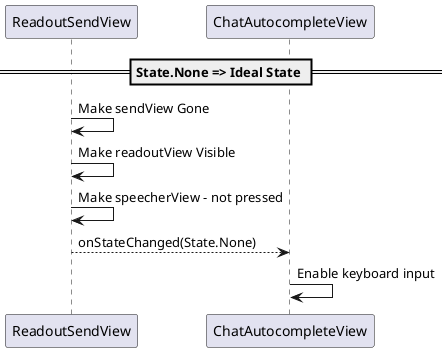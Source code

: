 @startuml
== State.None => Ideal State ==
ReadoutSendView ->  ReadoutSendView: Make sendView Gone
ReadoutSendView ->  ReadoutSendView: Make readoutView Visible
ReadoutSendView ->  ReadoutSendView: Make speecherView - not pressed
ReadoutSendView --> ChatAutocompleteView: onStateChanged(State.None)
ChatAutocompleteView -> ChatAutocompleteView: Enable keyboard input
@enduml

@startuml
== State.Send => Regular Send State ==
ReadoutSendView -> ReadoutSendView: hide readoutView
ReadoutSendView -> ReadoutSendView: present sendIcon
ReadoutSendView --> ChatAutocompleteView: onStateChanged(State.Send)
ChatAutocompleteView -> ChatAutocompleteView: Enable keyboard input
@enduml

@startuml
== State.Speech => Readout Speech State ==
ReadoutSendView -> ReadoutSendView: present readoutView
ReadoutSendView -> SpeecherView: enable STT listening
ReadoutSendView --> ChatAutocompleteView: onStateChanged(State.Speech)
ChatAutocompleteView -> ChatAutocompleteView: Disable keyboard input

@enduml